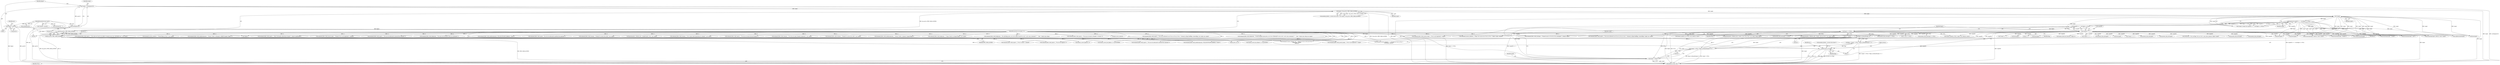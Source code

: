 digraph "0_atheme_c597156adc60a45b5f827793cd420945f47bc03b_1@pointer" {
"1000211" [label="(Call,flags_to_bitmask(target, 0))"];
"1000208" [label="(Call,target != NULL)"];
"1000190" [label="(Call,!target)"];
"1000120" [label="(Call,*target = sstrdup(parv[1]))"];
"1000122" [label="(Call,sstrdup(parv[1]))"];
"1000109" [label="(MethodParameterIn,char *parv[])"];
"1000174" [label="(Call,target || !has_priv(si, PRIV_CHAN_AUSPEX))"];
"1000176" [label="(Call,!has_priv(si, PRIV_CHAN_AUSPEX))"];
"1000177" [label="(Call,has_priv(si, PRIV_CHAN_AUSPEX))"];
"1000107" [label="(MethodParameterIn,sourceinfo_t *si)"];
"1000192" [label="(Call,target && target[0] == '+' && flagstr == NULL)"];
"1000195" [label="(Call,target[0] == '+')"];
"1000194" [label="(Call,target[0] == '+' && flagstr == NULL)"];
"1000200" [label="(Call,flagstr == NULL)"];
"1000127" [label="(Call,*flagstr = parv[2])"];
"1000205" [label="(Call,flags = (target != NULL) ? flags_to_bitmask(target, 0) : 0)"];
"1000215" [label="(Call,do_list(si, mc, flags))"];
"1000207" [label="(Call,(target != NULL) ? flags_to_bitmask(target, 0) : 0)"];
"1000292" [label="(Call,command_success_nodata(si, _(\"Cleared flags in \2%s\2.\"), mc->name))"];
"1000326" [label="(Call,command_fail(si, fault_needmoreparams, _(\"Syntax: FLAGS <#channel> MODIFY [target] <flags>\")))"];
"1000128" [label="(Identifier,flagstr)"];
"1000930" [label="(Call,chanacs_open(mc, NULL, target, true, entity(si->smu)))"];
"1000314" [label="(Call,free(target))"];
"1000212" [label="(Identifier,target)"];
"1000498" [label="(Call,irccasecmp(target, entity(si->smu)->name))"];
"1000213" [label="(Literal,0)"];
"1000210" [label="(Identifier,NULL)"];
"1000219" [label="(Return,return;)"];
"1000468" [label="(Call,chanacs_source_flags(mc, si))"];
"1000747" [label="(Call,command_fail(si, fault_noprivs, _(\"Only %d founders allowed per channel.\"), chansvs.maxfounders))"];
"1000664" [label="(Call,free(target))"];
"1000211" [label="(Call,flags_to_bitmask(target, 0))"];
"1000441" [label="(Call,command_success_string(si, str1, _(\"Flags for \2%s\2 in \2%s\2 are \2%s\2.\"),\n\t\t\t\t\t\ttarget, channel,\n\t\t\t\t\t\tstr1))"];
"1000178" [label="(Identifier,si)"];
"1000217" [label="(Identifier,mc)"];
"1000162" [label="(Call,command_fail(si, fault_nosuch_target, _(\"Channel \2%s\2 is not registered.\"), channel))"];
"1000982" [label="(Call,command_fail(si, fault_noprivs, _(\"You are not allowed to set \2%s\2 on \2%s\2 in \2%s\2.\"), bitmask_to_flags2(addflags, removeflags), target, mc->name))"];
"1000195" [label="(Call,target[0] == '+')"];
"1000179" [label="(Identifier,PRIV_CHAN_AUSPEX)"];
"1000306" [label="(Call,strcasecmp(target, \"MODIFY\"))"];
"1000176" [label="(Call,!has_priv(si, PRIV_CHAN_AUSPEX))"];
"1000510" [label="(Call,command_fail(si, fault_noprivs, _(\"You are not authorized to execute this command.\")))"];
"1000114" [label="(Call,*channel = parv[0])"];
"1000647" [label="(Call,validhostmask(target))"];
"1000170" [label="(Call,metadata_find(mc, \"private:close:closer\") && (target || !has_priv(si, PRIV_CHAN_AUSPEX)))"];
"1000209" [label="(Identifier,target)"];
"1000234" [label="(Call,do_list(si, mc, 0))"];
"1000395" [label="(Call,chanacs_find_host_literal(mc, target, 0))"];
"1000379" [label="(Call,chanacs_source_has_flag(mc, si, CA_ACLVIEW))"];
"1000123" [label="(Call,parv[1])"];
"1000922" [label="(Call,command_fail(si, fault_badparams, _(\"You may not set founder status on a hostmask.\")))"];
"1000321" [label="(Call,command_fail(si, fault_needmoreparams, STR_INSUFFICIENT_PARAMS, \"FLAGS\"))"];
"1000247" [label="(Call,strcasecmp(target, \"CLEAR\"))"];
"1000334" [label="(Call,strchr(parv[2], ' '))"];
"1000177" [label="(Call,has_priv(si, PRIV_CHAN_AUSPEX))"];
"1000367" [label="(Call,!flagstr)"];
"1000143" [label="(Call,command_fail(si, fault_needmoreparams, STR_INSUFFICIENT_PARAMS, \"FLAGS\"))"];
"1000603" [label="(Call,*target == '-')"];
"1000215" [label="(Call,do_list(si, mc, flags))"];
"1001036" [label="(Call,logcommand(si, CMDLOG_SET, \"FLAGS: \2%s\2 \2%s\2 \2%s\2\", mc->name, target, flagstr))"];
"1000205" [label="(Call,flags = (target != NULL) ? flags_to_bitmask(target, 0) : 0)"];
"1000206" [label="(Identifier,flags)"];
"1000109" [label="(MethodParameterIn,char *parv[])"];
"1000171" [label="(Call,metadata_find(mc, \"private:close:closer\"))"];
"1000189" [label="(Call,!target || (target && target[0] == '+' && flagstr == NULL))"];
"1000251" [label="(Call,myentity_find_ext(target))"];
"1000120" [label="(Call,*target = sstrdup(parv[1]))"];
"1000457" [label="(Call,logcommand(si, CMDLOG_GET, \"FLAGS: \2%s\2 on \2%s\2\", mc->name, target))"];
"1000309" [label="(Call,myentity_find_ext(target) == NULL)"];
"1000216" [label="(Identifier,si)"];
"1001052" [label="(Call,free(target))"];
"1000492" [label="(Call,si->smu == NULL)"];
"1000200" [label="(Call,flagstr == NULL)"];
"1000264" [label="(Call,command_fail(si, fault_noprivs, \"You are not authorized to perform this operation.\"))"];
"1000853" [label="(Call,command_fail(si, fault_toomany, _(\"Channel %s access list is full.\"), mc->name))"];
"1000226" [label="(Call,strcasecmp(target, \"LIST\"))"];
"1000192" [label="(Call,target && target[0] == '+' && flagstr == NULL)"];
"1000607" [label="(Call,*target == '=')"];
"1000405" [label="(Call,myentity_find_ext(target))"];
"1000310" [label="(Call,myentity_find_ext(target))"];
"1000285" [label="(Call,logcommand(si, CMDLOG_DO, \"CLEAR:FLAGS: \2%s\2\", mc->name))"];
"1000348" [label="(Call,strdup(parv[2]))"];
"1000175" [label="(Identifier,target)"];
"1000779" [label="(Call,command_fail(si, fault_toomany, _(\"\2%s\2 cannot take foundership of a channel.\"), mt->name))"];
"1000721" [label="(Call,command_fail(si, fault_noprivs, _(\"You may not remove the last founder.\")))"];
"1000250" [label="(Call,myentity_find_ext(target) == NULL)"];
"1000122" [label="(Call,sstrdup(parv[1]))"];
"1000763" [label="(Call,command_fail(si, fault_toomany, _(\"\2%s\2 has too many channels registered.\"), mt->name))"];
"1000360" [label="(Call,command_fail(si, fault_noprivs, _(\"You are not logged in.\")))"];
"1000517" [label="(Call,irccasecmp(target, entity(si->smu)->name))"];
"1000110" [label="(Block,)"];
"1000949" [label="(Call,command_fail(si, fault_toomany, _(\"Channel %s access list is full.\"), mc->name))"];
"1000190" [label="(Call,!target)"];
"1000148" [label="(Call,command_fail(si, fault_needmoreparams, _(\"Syntax: FLAGS <channel> [target] [flags]\")))"];
"1001045" [label="(Call,verbose(mc, \"\2%s\2 set flags \2%s\2 on \2%s\2\", get_source_name(si), flagstr, target))"];
"1000230" [label="(Call,myentity_find_ext(target))"];
"1000611" [label="(Call,command_fail(si, fault_badparams, _(\"Usage: FLAGS %s [target] [flags]\"), mc->name))"];
"1000107" [label="(MethodParameterIn,sourceinfo_t *si)"];
"1000567" [label="(Call,command_fail(si, fault_badparams, _(\"No valid flags given, use /%s%s HELP FLAGS for a list\"), ircd->uses_rcommand ? \"\" : \"msg \", chansvs.me->disp))"];
"1000127" [label="(Call,*flagstr = parv[2])"];
"1000699" [label="(Call,command_fail(si, fault_noprivs, _(\"You may not remove a founder's +f access.\")))"];
"1001048" [label="(Call,get_source_name(si))"];
"1000408" [label="(Call,command_fail(si, fault_nosuch_target, _(\"\2%s\2 is not registered.\"), target))"];
"1000174" [label="(Call,target || !has_priv(si, PRIV_CHAN_AUSPEX))"];
"1001054" [label="(MethodReturn,static void)"];
"1000657" [label="(Call,command_fail(si, fault_nosuch_target, _(\"\2%s\2 is not registered.\"), target))"];
"1000259" [label="(Call,chanacs_source_has_flag(mc, si, CA_FOUNDER))"];
"1000208" [label="(Call,target != NULL)"];
"1000886" [label="(Call,command_fail(si, fault_noprivs, _(\"You are not allowed to set \2%s\2 on \2%s\2 in \2%s\2.\"), bitmask_to_flags2(addflags, removeflags), mt->name, mc->name))"];
"1000121" [label="(Identifier,target)"];
"1000384" [label="(Call,command_fail(si, fault_noprivs, _(\"You are not authorized to execute this command.\")))"];
"1000674" [label="(Call,chanacs_open(mc, mt, NULL, true, entity(si->smu)))"];
"1000196" [label="(Call,target[0])"];
"1000191" [label="(Identifier,target)"];
"1000194" [label="(Call,target[0] == '+' && flagstr == NULL)"];
"1000140" [label="(Identifier,parc)"];
"1001029" [label="(Call,command_success_nodata(si, _(\"Flags \2%s\2 were set on \2%s\2 in \2%s\2.\"), flagstr, target, channel))"];
"1000214" [label="(Literal,0)"];
"1000203" [label="(Block,)"];
"1000391" [label="(Call,validhostmask(target))"];
"1000129" [label="(Call,parv[2])"];
"1000229" [label="(Call,myentity_find_ext(target) == NULL)"];
"1000207" [label="(Call,(target != NULL) ? flags_to_bitmask(target, 0) : 0)"];
"1000255" [label="(Call,free(target))"];
"1000202" [label="(Identifier,NULL)"];
"1001016" [label="(Call,command_fail(si, fault_nochange, _(\"Channel access to \2%s\2 for \2%s\2 unchanged.\"), channel, target))"];
"1000238" [label="(Call,free(target))"];
"1000620" [label="(Call,command_fail(si, fault_badparams, _(\"Invalid template name given, use /%s%s TEMPLATE %s for a list\"), ircd->uses_rcommand ? \"\" : \"msg \", chansvs.me->disp, mc->name))"];
"1000201" [label="(Identifier,flagstr)"];
"1000450" [label="(Call,command_success_string(si, \"\", _(\"No flags for \2%s\2 in \2%s\2.\"),\n\t\t\t\t\t\ttarget, channel))"];
"1000654" [label="(Call,myentity_find_ext(target))"];
"1000430" [label="(Call,ca != NULL)"];
"1000598" [label="(Call,*target == '+')"];
"1000832" [label="(Call,command_fail(si, fault_noprivs, _(\"\2%s\2 does not wish to be added to channel access lists (NEVEROP set).\"), mt->name))"];
"1000218" [label="(Identifier,flags)"];
"1000415" [label="(Call,free(target))"];
"1000199" [label="(Literal,'+')"];
"1000193" [label="(Identifier,target)"];
"1000181" [label="(Call,command_fail(si, fault_noprivs, _(\"\2%s\2 is closed.\"), channel))"];
"1000211" -> "1000207"  [label="AST: "];
"1000211" -> "1000213"  [label="CFG: "];
"1000212" -> "1000211"  [label="AST: "];
"1000213" -> "1000211"  [label="AST: "];
"1000207" -> "1000211"  [label="CFG: "];
"1000211" -> "1001054"  [label="DDG: target"];
"1000211" -> "1000205"  [label="DDG: target"];
"1000211" -> "1000205"  [label="DDG: 0"];
"1000211" -> "1000207"  [label="DDG: target"];
"1000211" -> "1000207"  [label="DDG: 0"];
"1000208" -> "1000211"  [label="DDG: target"];
"1000195" -> "1000211"  [label="DDG: target[0]"];
"1000208" -> "1000207"  [label="AST: "];
"1000208" -> "1000210"  [label="CFG: "];
"1000209" -> "1000208"  [label="AST: "];
"1000210" -> "1000208"  [label="AST: "];
"1000212" -> "1000208"  [label="CFG: "];
"1000214" -> "1000208"  [label="CFG: "];
"1000208" -> "1001054"  [label="DDG: target"];
"1000208" -> "1001054"  [label="DDG: NULL"];
"1000190" -> "1000208"  [label="DDG: target"];
"1000192" -> "1000208"  [label="DDG: target"];
"1000195" -> "1000208"  [label="DDG: target[0]"];
"1000200" -> "1000208"  [label="DDG: NULL"];
"1000190" -> "1000189"  [label="AST: "];
"1000190" -> "1000191"  [label="CFG: "];
"1000191" -> "1000190"  [label="AST: "];
"1000193" -> "1000190"  [label="CFG: "];
"1000189" -> "1000190"  [label="CFG: "];
"1000190" -> "1001054"  [label="DDG: target"];
"1000190" -> "1000189"  [label="DDG: target"];
"1000120" -> "1000190"  [label="DDG: target"];
"1000174" -> "1000190"  [label="DDG: target"];
"1000190" -> "1000192"  [label="DDG: target"];
"1000190" -> "1000195"  [label="DDG: target"];
"1000190" -> "1000226"  [label="DDG: target"];
"1000190" -> "1000238"  [label="DDG: target"];
"1000190" -> "1000247"  [label="DDG: target"];
"1000190" -> "1000255"  [label="DDG: target"];
"1000190" -> "1000306"  [label="DDG: target"];
"1000190" -> "1000314"  [label="DDG: target"];
"1000190" -> "1000391"  [label="DDG: target"];
"1000190" -> "1000498"  [label="DDG: target"];
"1000190" -> "1000517"  [label="DDG: target"];
"1000190" -> "1000647"  [label="DDG: target"];
"1000120" -> "1000110"  [label="AST: "];
"1000120" -> "1000122"  [label="CFG: "];
"1000121" -> "1000120"  [label="AST: "];
"1000122" -> "1000120"  [label="AST: "];
"1000128" -> "1000120"  [label="CFG: "];
"1000120" -> "1001054"  [label="DDG: target"];
"1000120" -> "1001054"  [label="DDG: sstrdup(parv[1])"];
"1000122" -> "1000120"  [label="DDG: parv[1]"];
"1000120" -> "1000174"  [label="DDG: target"];
"1000122" -> "1000123"  [label="CFG: "];
"1000123" -> "1000122"  [label="AST: "];
"1000122" -> "1001054"  [label="DDG: parv[1]"];
"1000109" -> "1000122"  [label="DDG: parv"];
"1000109" -> "1000106"  [label="AST: "];
"1000109" -> "1001054"  [label="DDG: parv"];
"1000109" -> "1000114"  [label="DDG: parv"];
"1000109" -> "1000127"  [label="DDG: parv"];
"1000109" -> "1000334"  [label="DDG: parv"];
"1000109" -> "1000348"  [label="DDG: parv"];
"1000174" -> "1000170"  [label="AST: "];
"1000174" -> "1000175"  [label="CFG: "];
"1000174" -> "1000176"  [label="CFG: "];
"1000175" -> "1000174"  [label="AST: "];
"1000176" -> "1000174"  [label="AST: "];
"1000170" -> "1000174"  [label="CFG: "];
"1000174" -> "1001054"  [label="DDG: !has_priv(si, PRIV_CHAN_AUSPEX)"];
"1000174" -> "1001054"  [label="DDG: target"];
"1000174" -> "1000170"  [label="DDG: target"];
"1000174" -> "1000170"  [label="DDG: !has_priv(si, PRIV_CHAN_AUSPEX)"];
"1000176" -> "1000174"  [label="DDG: has_priv(si, PRIV_CHAN_AUSPEX)"];
"1000176" -> "1000177"  [label="CFG: "];
"1000177" -> "1000176"  [label="AST: "];
"1000176" -> "1001054"  [label="DDG: has_priv(si, PRIV_CHAN_AUSPEX)"];
"1000177" -> "1000176"  [label="DDG: si"];
"1000177" -> "1000176"  [label="DDG: PRIV_CHAN_AUSPEX"];
"1000177" -> "1000179"  [label="CFG: "];
"1000178" -> "1000177"  [label="AST: "];
"1000179" -> "1000177"  [label="AST: "];
"1000177" -> "1001054"  [label="DDG: PRIV_CHAN_AUSPEX"];
"1000107" -> "1000177"  [label="DDG: si"];
"1000177" -> "1000181"  [label="DDG: si"];
"1000177" -> "1000215"  [label="DDG: si"];
"1000177" -> "1000234"  [label="DDG: si"];
"1000177" -> "1000259"  [label="DDG: si"];
"1000177" -> "1000321"  [label="DDG: si"];
"1000177" -> "1000360"  [label="DDG: si"];
"1000177" -> "1000379"  [label="DDG: si"];
"1000177" -> "1000384"  [label="DDG: si"];
"1000177" -> "1000408"  [label="DDG: si"];
"1000177" -> "1000441"  [label="DDG: si"];
"1000177" -> "1000450"  [label="DDG: si"];
"1000177" -> "1000468"  [label="DDG: si"];
"1000107" -> "1000106"  [label="AST: "];
"1000107" -> "1001054"  [label="DDG: si"];
"1000107" -> "1000143"  [label="DDG: si"];
"1000107" -> "1000148"  [label="DDG: si"];
"1000107" -> "1000162"  [label="DDG: si"];
"1000107" -> "1000181"  [label="DDG: si"];
"1000107" -> "1000215"  [label="DDG: si"];
"1000107" -> "1000234"  [label="DDG: si"];
"1000107" -> "1000259"  [label="DDG: si"];
"1000107" -> "1000264"  [label="DDG: si"];
"1000107" -> "1000285"  [label="DDG: si"];
"1000107" -> "1000292"  [label="DDG: si"];
"1000107" -> "1000321"  [label="DDG: si"];
"1000107" -> "1000326"  [label="DDG: si"];
"1000107" -> "1000360"  [label="DDG: si"];
"1000107" -> "1000379"  [label="DDG: si"];
"1000107" -> "1000384"  [label="DDG: si"];
"1000107" -> "1000408"  [label="DDG: si"];
"1000107" -> "1000441"  [label="DDG: si"];
"1000107" -> "1000450"  [label="DDG: si"];
"1000107" -> "1000457"  [label="DDG: si"];
"1000107" -> "1000468"  [label="DDG: si"];
"1000107" -> "1000510"  [label="DDG: si"];
"1000107" -> "1000567"  [label="DDG: si"];
"1000107" -> "1000611"  [label="DDG: si"];
"1000107" -> "1000620"  [label="DDG: si"];
"1000107" -> "1000657"  [label="DDG: si"];
"1000107" -> "1000699"  [label="DDG: si"];
"1000107" -> "1000721"  [label="DDG: si"];
"1000107" -> "1000747"  [label="DDG: si"];
"1000107" -> "1000763"  [label="DDG: si"];
"1000107" -> "1000779"  [label="DDG: si"];
"1000107" -> "1000832"  [label="DDG: si"];
"1000107" -> "1000853"  [label="DDG: si"];
"1000107" -> "1000886"  [label="DDG: si"];
"1000107" -> "1000922"  [label="DDG: si"];
"1000107" -> "1000949"  [label="DDG: si"];
"1000107" -> "1000982"  [label="DDG: si"];
"1000107" -> "1001016"  [label="DDG: si"];
"1000107" -> "1001029"  [label="DDG: si"];
"1000107" -> "1001036"  [label="DDG: si"];
"1000107" -> "1001048"  [label="DDG: si"];
"1000192" -> "1000189"  [label="AST: "];
"1000192" -> "1000193"  [label="CFG: "];
"1000192" -> "1000194"  [label="CFG: "];
"1000193" -> "1000192"  [label="AST: "];
"1000194" -> "1000192"  [label="AST: "];
"1000189" -> "1000192"  [label="CFG: "];
"1000192" -> "1001054"  [label="DDG: target[0] == '+' && flagstr == NULL"];
"1000192" -> "1001054"  [label="DDG: target"];
"1000192" -> "1000189"  [label="DDG: target"];
"1000192" -> "1000189"  [label="DDG: target[0] == '+' && flagstr == NULL"];
"1000195" -> "1000192"  [label="DDG: target[0]"];
"1000194" -> "1000192"  [label="DDG: target[0] == '+'"];
"1000194" -> "1000192"  [label="DDG: flagstr == NULL"];
"1000192" -> "1000226"  [label="DDG: target"];
"1000192" -> "1000238"  [label="DDG: target"];
"1000192" -> "1000247"  [label="DDG: target"];
"1000192" -> "1000255"  [label="DDG: target"];
"1000192" -> "1000306"  [label="DDG: target"];
"1000192" -> "1000314"  [label="DDG: target"];
"1000192" -> "1000391"  [label="DDG: target"];
"1000192" -> "1000498"  [label="DDG: target"];
"1000192" -> "1000517"  [label="DDG: target"];
"1000192" -> "1000647"  [label="DDG: target"];
"1000195" -> "1000194"  [label="AST: "];
"1000195" -> "1000199"  [label="CFG: "];
"1000196" -> "1000195"  [label="AST: "];
"1000199" -> "1000195"  [label="AST: "];
"1000201" -> "1000195"  [label="CFG: "];
"1000194" -> "1000195"  [label="CFG: "];
"1000195" -> "1001054"  [label="DDG: target[0]"];
"1000195" -> "1000194"  [label="DDG: target[0]"];
"1000195" -> "1000194"  [label="DDG: '+'"];
"1000195" -> "1000226"  [label="DDG: target[0]"];
"1000195" -> "1000230"  [label="DDG: target[0]"];
"1000195" -> "1000238"  [label="DDG: target[0]"];
"1000195" -> "1000247"  [label="DDG: target[0]"];
"1000195" -> "1000251"  [label="DDG: target[0]"];
"1000195" -> "1000255"  [label="DDG: target[0]"];
"1000195" -> "1000306"  [label="DDG: target[0]"];
"1000195" -> "1000310"  [label="DDG: target[0]"];
"1000195" -> "1000314"  [label="DDG: target[0]"];
"1000195" -> "1000391"  [label="DDG: target[0]"];
"1000195" -> "1000395"  [label="DDG: target[0]"];
"1000195" -> "1000405"  [label="DDG: target[0]"];
"1000195" -> "1000408"  [label="DDG: target[0]"];
"1000195" -> "1000415"  [label="DDG: target[0]"];
"1000195" -> "1000441"  [label="DDG: target[0]"];
"1000195" -> "1000450"  [label="DDG: target[0]"];
"1000195" -> "1000457"  [label="DDG: target[0]"];
"1000195" -> "1000498"  [label="DDG: target[0]"];
"1000195" -> "1000517"  [label="DDG: target[0]"];
"1000195" -> "1000598"  [label="DDG: target[0]"];
"1000195" -> "1000603"  [label="DDG: target[0]"];
"1000195" -> "1000607"  [label="DDG: target[0]"];
"1000195" -> "1000647"  [label="DDG: target[0]"];
"1000195" -> "1000654"  [label="DDG: target[0]"];
"1000195" -> "1000657"  [label="DDG: target[0]"];
"1000195" -> "1000664"  [label="DDG: target[0]"];
"1000195" -> "1000930"  [label="DDG: target[0]"];
"1000195" -> "1000982"  [label="DDG: target[0]"];
"1000195" -> "1001016"  [label="DDG: target[0]"];
"1000195" -> "1001029"  [label="DDG: target[0]"];
"1000195" -> "1001036"  [label="DDG: target[0]"];
"1000195" -> "1001045"  [label="DDG: target[0]"];
"1000195" -> "1001052"  [label="DDG: target[0]"];
"1000194" -> "1000200"  [label="CFG: "];
"1000200" -> "1000194"  [label="AST: "];
"1000194" -> "1001054"  [label="DDG: flagstr == NULL"];
"1000194" -> "1001054"  [label="DDG: target[0] == '+'"];
"1000200" -> "1000194"  [label="DDG: flagstr"];
"1000200" -> "1000194"  [label="DDG: NULL"];
"1000200" -> "1000202"  [label="CFG: "];
"1000201" -> "1000200"  [label="AST: "];
"1000202" -> "1000200"  [label="AST: "];
"1000200" -> "1001054"  [label="DDG: flagstr"];
"1000200" -> "1001054"  [label="DDG: NULL"];
"1000127" -> "1000200"  [label="DDG: flagstr"];
"1000200" -> "1000229"  [label="DDG: NULL"];
"1000200" -> "1000250"  [label="DDG: NULL"];
"1000200" -> "1000309"  [label="DDG: NULL"];
"1000200" -> "1000367"  [label="DDG: flagstr"];
"1000200" -> "1000430"  [label="DDG: NULL"];
"1000200" -> "1000492"  [label="DDG: NULL"];
"1000200" -> "1000674"  [label="DDG: NULL"];
"1000200" -> "1000930"  [label="DDG: NULL"];
"1000127" -> "1000110"  [label="AST: "];
"1000127" -> "1000129"  [label="CFG: "];
"1000128" -> "1000127"  [label="AST: "];
"1000129" -> "1000127"  [label="AST: "];
"1000140" -> "1000127"  [label="CFG: "];
"1000127" -> "1001054"  [label="DDG: parv[2]"];
"1000127" -> "1001054"  [label="DDG: flagstr"];
"1000127" -> "1000367"  [label="DDG: flagstr"];
"1000205" -> "1000203"  [label="AST: "];
"1000205" -> "1000207"  [label="CFG: "];
"1000206" -> "1000205"  [label="AST: "];
"1000207" -> "1000205"  [label="AST: "];
"1000216" -> "1000205"  [label="CFG: "];
"1000205" -> "1001054"  [label="DDG: (target != NULL) ? flags_to_bitmask(target, 0) : 0"];
"1000205" -> "1000215"  [label="DDG: flags"];
"1000215" -> "1000203"  [label="AST: "];
"1000215" -> "1000218"  [label="CFG: "];
"1000216" -> "1000215"  [label="AST: "];
"1000217" -> "1000215"  [label="AST: "];
"1000218" -> "1000215"  [label="AST: "];
"1000219" -> "1000215"  [label="CFG: "];
"1000215" -> "1001054"  [label="DDG: si"];
"1000215" -> "1001054"  [label="DDG: mc"];
"1000215" -> "1001054"  [label="DDG: flags"];
"1000215" -> "1001054"  [label="DDG: do_list(si, mc, flags)"];
"1000171" -> "1000215"  [label="DDG: mc"];
"1000207" -> "1000214"  [label="CFG: "];
"1000214" -> "1000207"  [label="AST: "];
"1000207" -> "1001054"  [label="DDG: target != NULL"];
"1000207" -> "1001054"  [label="DDG: flags_to_bitmask(target, 0)"];
}

